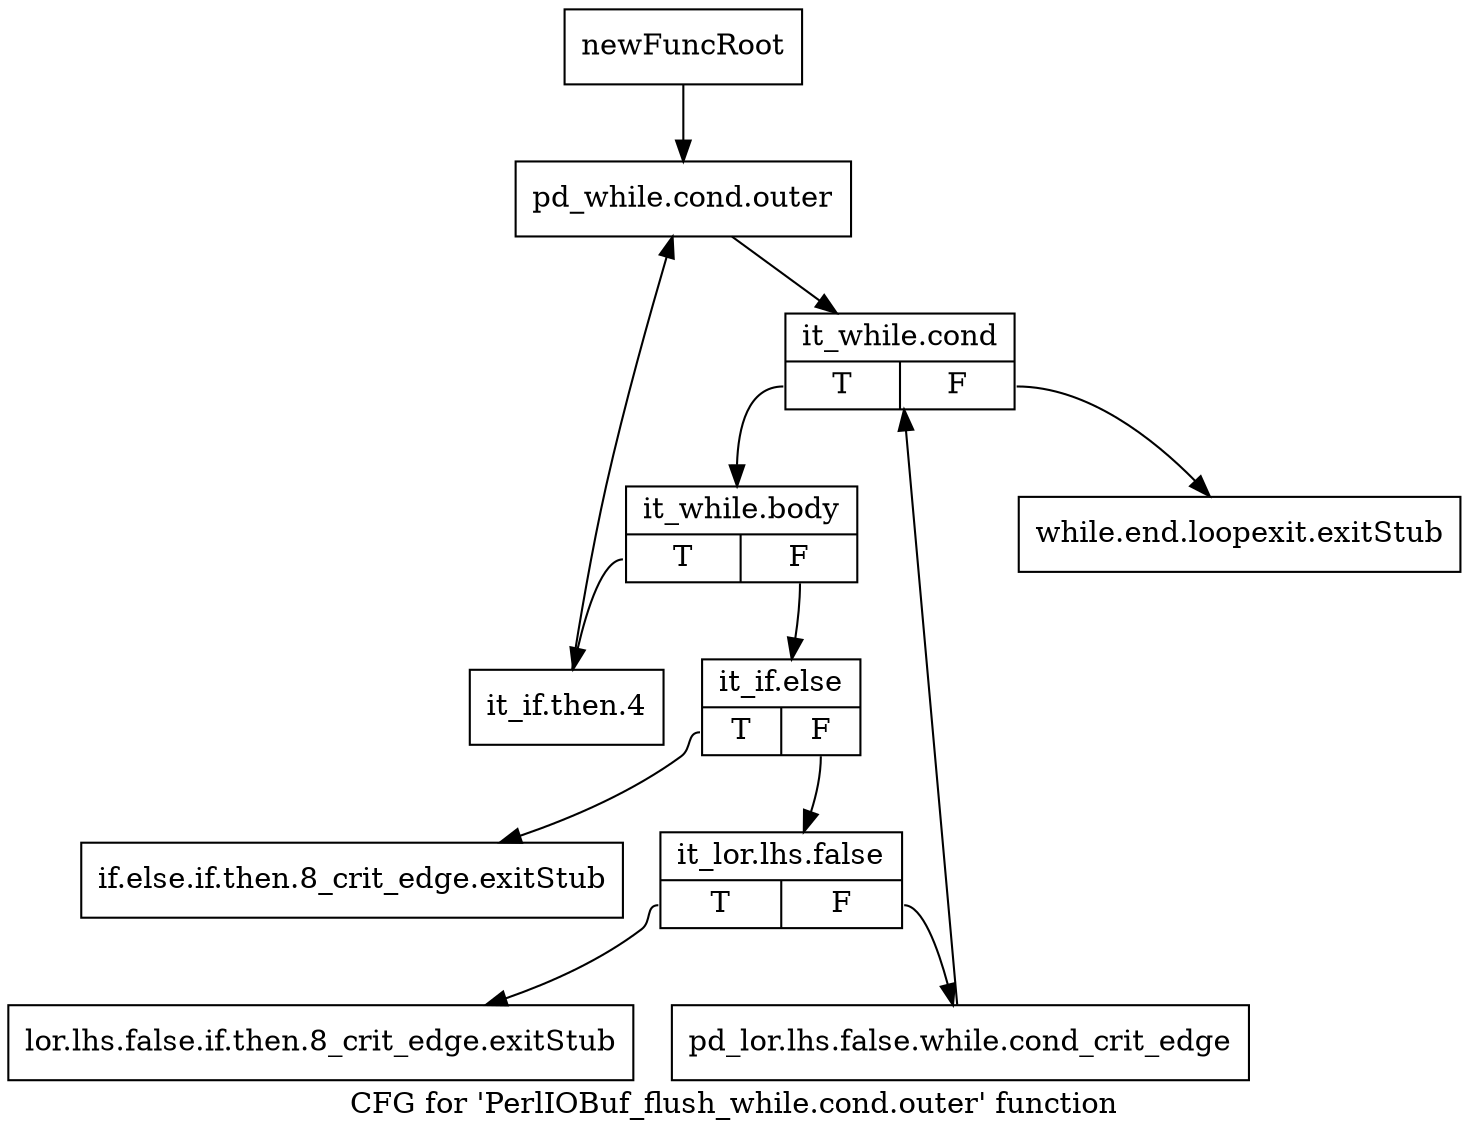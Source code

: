 digraph "CFG for 'PerlIOBuf_flush_while.cond.outer' function" {
	label="CFG for 'PerlIOBuf_flush_while.cond.outer' function";

	Node0x4da4060 [shape=record,label="{newFuncRoot}"];
	Node0x4da4060 -> Node0x4daf720;
	Node0x4daf630 [shape=record,label="{while.end.loopexit.exitStub}"];
	Node0x4daf680 [shape=record,label="{if.else.if.then.8_crit_edge.exitStub}"];
	Node0x4daf6d0 [shape=record,label="{lor.lhs.false.if.then.8_crit_edge.exitStub}"];
	Node0x4daf720 [shape=record,label="{pd_while.cond.outer}"];
	Node0x4daf720 -> Node0x4daf770;
	Node0x4daf770 [shape=record,label="{it_while.cond|{<s0>T|<s1>F}}"];
	Node0x4daf770:s0 -> Node0x4daf7c0;
	Node0x4daf770:s1 -> Node0x4daf630;
	Node0x4daf7c0 [shape=record,label="{it_while.body|{<s0>T|<s1>F}}"];
	Node0x4daf7c0:s0 -> Node0x4daf900;
	Node0x4daf7c0:s1 -> Node0x4daf810;
	Node0x4daf810 [shape=record,label="{it_if.else|{<s0>T|<s1>F}}"];
	Node0x4daf810:s0 -> Node0x4daf680;
	Node0x4daf810:s1 -> Node0x4daf860;
	Node0x4daf860 [shape=record,label="{it_lor.lhs.false|{<s0>T|<s1>F}}"];
	Node0x4daf860:s0 -> Node0x4daf6d0;
	Node0x4daf860:s1 -> Node0x4daf8b0;
	Node0x4daf8b0 [shape=record,label="{pd_lor.lhs.false.while.cond_crit_edge}"];
	Node0x4daf8b0 -> Node0x4daf770;
	Node0x4daf900 [shape=record,label="{it_if.then.4}"];
	Node0x4daf900 -> Node0x4daf720;
}
